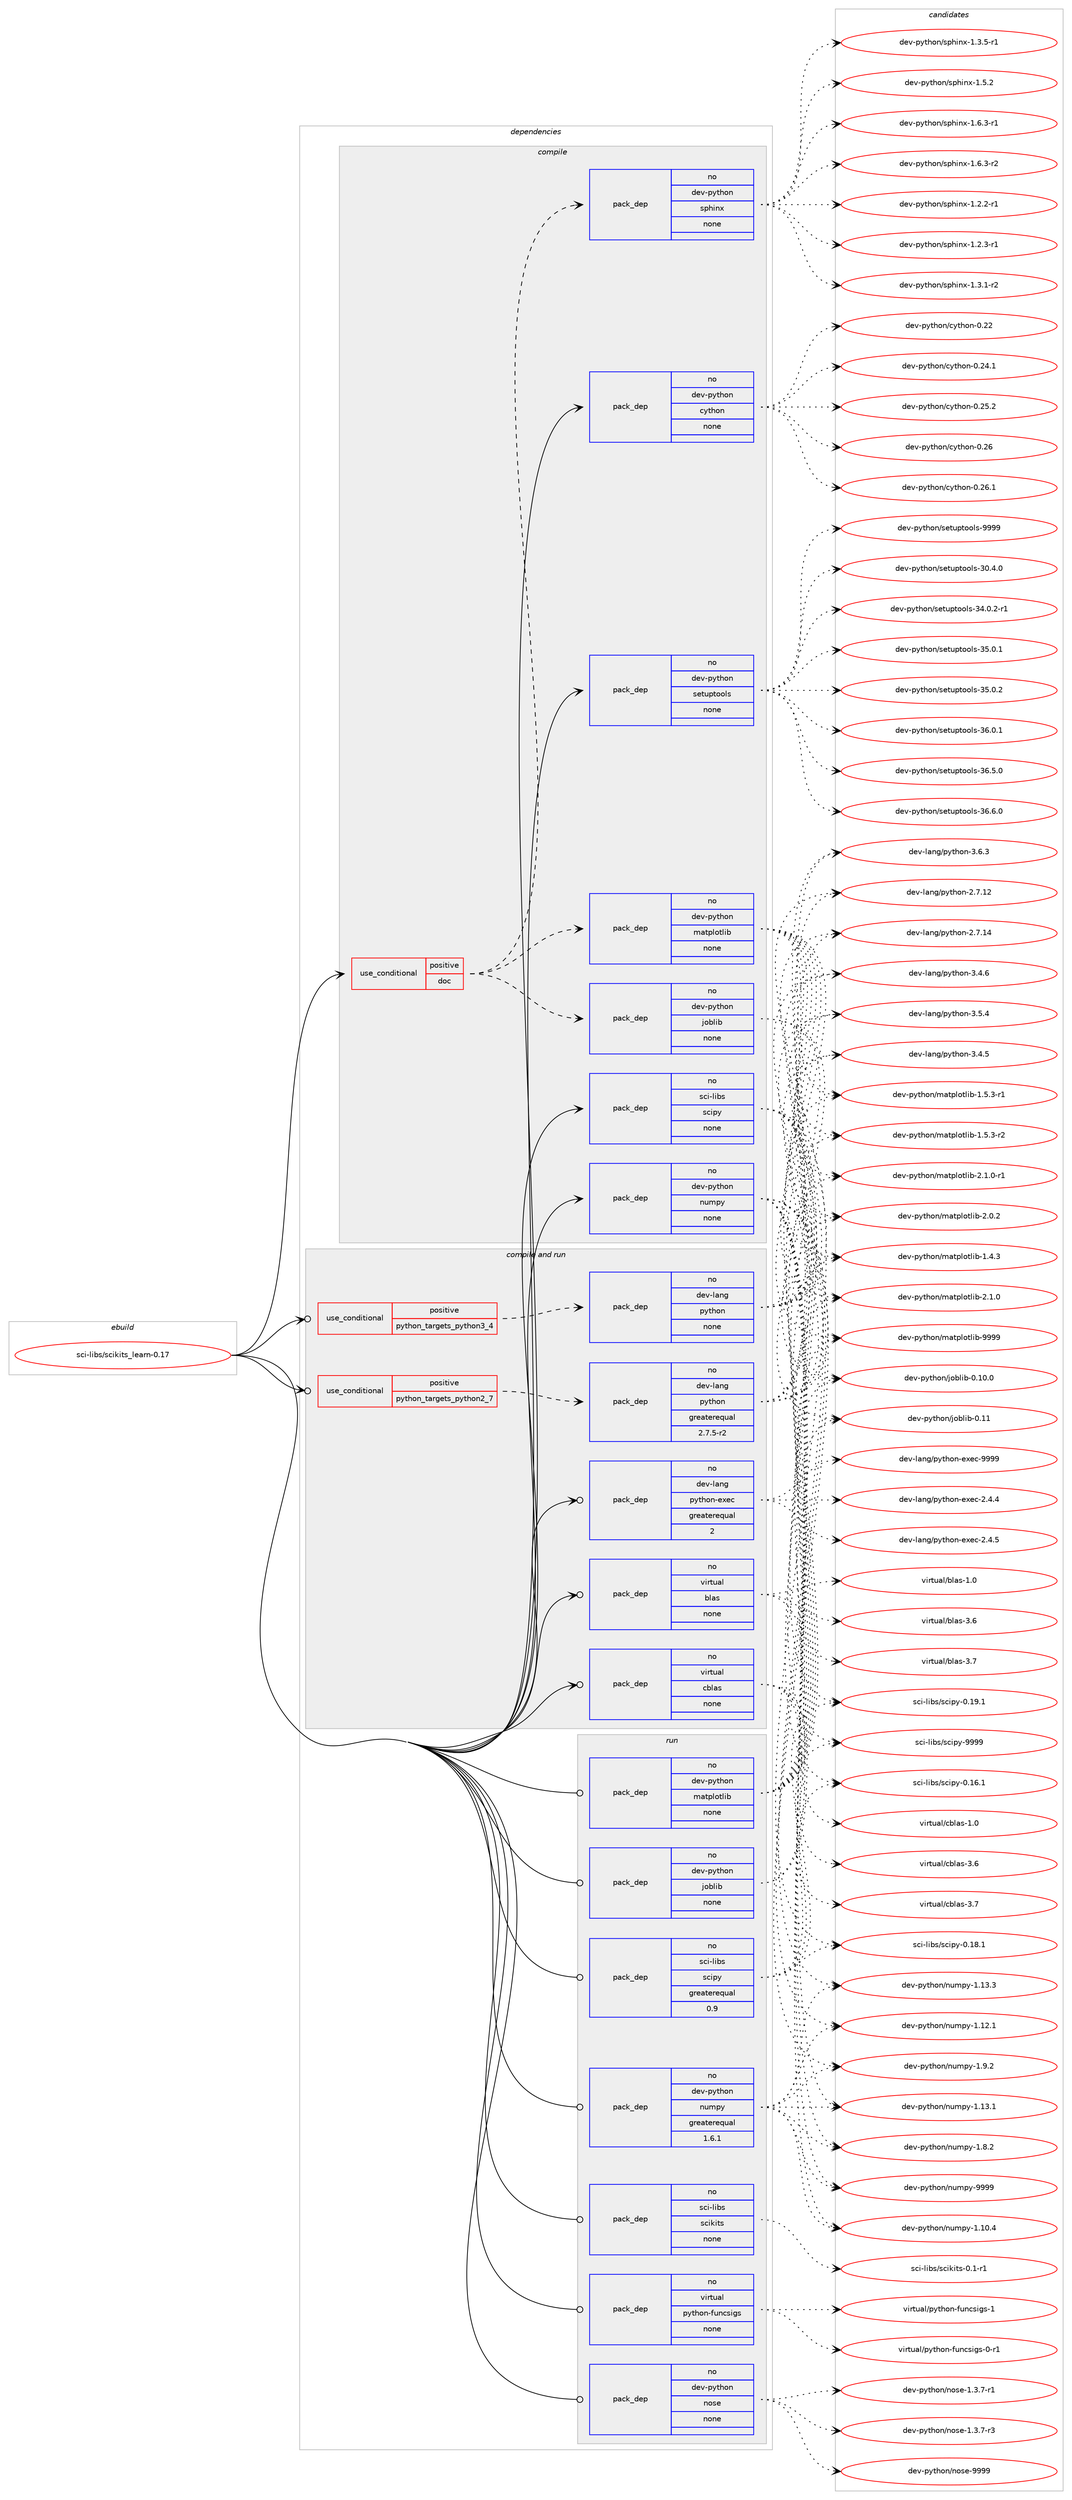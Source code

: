digraph prolog {

# *************
# Graph options
# *************

newrank=true;
concentrate=true;
compound=true;
graph [rankdir=LR,fontname=Helvetica,fontsize=10,ranksep=1.5];#, ranksep=2.5, nodesep=0.2];
edge  [arrowhead=vee];
node  [fontname=Helvetica,fontsize=10];

# **********
# The ebuild
# **********

subgraph cluster_leftcol {
color=gray;
rank=same;
label=<<i>ebuild</i>>;
id [label="sci-libs/scikits_learn-0.17", color=red, width=4, href="../sci-libs/scikits_learn-0.17.svg"];
}

# ****************
# The dependencies
# ****************

subgraph cluster_midcol {
color=gray;
label=<<i>dependencies</i>>;
subgraph cluster_compile {
fillcolor="#eeeeee";
style=filled;
label=<<i>compile</i>>;
subgraph cond111061 {
dependency453691 [label=<<TABLE BORDER="0" CELLBORDER="1" CELLSPACING="0" CELLPADDING="4"><TR><TD ROWSPAN="3" CELLPADDING="10">use_conditional</TD></TR><TR><TD>positive</TD></TR><TR><TD>doc</TD></TR></TABLE>>, shape=none, color=red];
subgraph pack334703 {
dependency453692 [label=<<TABLE BORDER="0" CELLBORDER="1" CELLSPACING="0" CELLPADDING="4" WIDTH="220"><TR><TD ROWSPAN="6" CELLPADDING="30">pack_dep</TD></TR><TR><TD WIDTH="110">no</TD></TR><TR><TD>dev-python</TD></TR><TR><TD>joblib</TD></TR><TR><TD>none</TD></TR><TR><TD></TD></TR></TABLE>>, shape=none, color=blue];
}
dependency453691:e -> dependency453692:w [weight=20,style="dashed",arrowhead="vee"];
subgraph pack334704 {
dependency453693 [label=<<TABLE BORDER="0" CELLBORDER="1" CELLSPACING="0" CELLPADDING="4" WIDTH="220"><TR><TD ROWSPAN="6" CELLPADDING="30">pack_dep</TD></TR><TR><TD WIDTH="110">no</TD></TR><TR><TD>dev-python</TD></TR><TR><TD>matplotlib</TD></TR><TR><TD>none</TD></TR><TR><TD></TD></TR></TABLE>>, shape=none, color=blue];
}
dependency453691:e -> dependency453693:w [weight=20,style="dashed",arrowhead="vee"];
subgraph pack334705 {
dependency453694 [label=<<TABLE BORDER="0" CELLBORDER="1" CELLSPACING="0" CELLPADDING="4" WIDTH="220"><TR><TD ROWSPAN="6" CELLPADDING="30">pack_dep</TD></TR><TR><TD WIDTH="110">no</TD></TR><TR><TD>dev-python</TD></TR><TR><TD>sphinx</TD></TR><TR><TD>none</TD></TR><TR><TD></TD></TR></TABLE>>, shape=none, color=blue];
}
dependency453691:e -> dependency453694:w [weight=20,style="dashed",arrowhead="vee"];
}
id:e -> dependency453691:w [weight=20,style="solid",arrowhead="vee"];
subgraph pack334706 {
dependency453695 [label=<<TABLE BORDER="0" CELLBORDER="1" CELLSPACING="0" CELLPADDING="4" WIDTH="220"><TR><TD ROWSPAN="6" CELLPADDING="30">pack_dep</TD></TR><TR><TD WIDTH="110">no</TD></TR><TR><TD>dev-python</TD></TR><TR><TD>cython</TD></TR><TR><TD>none</TD></TR><TR><TD></TD></TR></TABLE>>, shape=none, color=blue];
}
id:e -> dependency453695:w [weight=20,style="solid",arrowhead="vee"];
subgraph pack334707 {
dependency453696 [label=<<TABLE BORDER="0" CELLBORDER="1" CELLSPACING="0" CELLPADDING="4" WIDTH="220"><TR><TD ROWSPAN="6" CELLPADDING="30">pack_dep</TD></TR><TR><TD WIDTH="110">no</TD></TR><TR><TD>dev-python</TD></TR><TR><TD>numpy</TD></TR><TR><TD>none</TD></TR><TR><TD></TD></TR></TABLE>>, shape=none, color=blue];
}
id:e -> dependency453696:w [weight=20,style="solid",arrowhead="vee"];
subgraph pack334708 {
dependency453697 [label=<<TABLE BORDER="0" CELLBORDER="1" CELLSPACING="0" CELLPADDING="4" WIDTH="220"><TR><TD ROWSPAN="6" CELLPADDING="30">pack_dep</TD></TR><TR><TD WIDTH="110">no</TD></TR><TR><TD>dev-python</TD></TR><TR><TD>setuptools</TD></TR><TR><TD>none</TD></TR><TR><TD></TD></TR></TABLE>>, shape=none, color=blue];
}
id:e -> dependency453697:w [weight=20,style="solid",arrowhead="vee"];
subgraph pack334709 {
dependency453698 [label=<<TABLE BORDER="0" CELLBORDER="1" CELLSPACING="0" CELLPADDING="4" WIDTH="220"><TR><TD ROWSPAN="6" CELLPADDING="30">pack_dep</TD></TR><TR><TD WIDTH="110">no</TD></TR><TR><TD>sci-libs</TD></TR><TR><TD>scipy</TD></TR><TR><TD>none</TD></TR><TR><TD></TD></TR></TABLE>>, shape=none, color=blue];
}
id:e -> dependency453698:w [weight=20,style="solid",arrowhead="vee"];
}
subgraph cluster_compileandrun {
fillcolor="#eeeeee";
style=filled;
label=<<i>compile and run</i>>;
subgraph cond111062 {
dependency453699 [label=<<TABLE BORDER="0" CELLBORDER="1" CELLSPACING="0" CELLPADDING="4"><TR><TD ROWSPAN="3" CELLPADDING="10">use_conditional</TD></TR><TR><TD>positive</TD></TR><TR><TD>python_targets_python2_7</TD></TR></TABLE>>, shape=none, color=red];
subgraph pack334710 {
dependency453700 [label=<<TABLE BORDER="0" CELLBORDER="1" CELLSPACING="0" CELLPADDING="4" WIDTH="220"><TR><TD ROWSPAN="6" CELLPADDING="30">pack_dep</TD></TR><TR><TD WIDTH="110">no</TD></TR><TR><TD>dev-lang</TD></TR><TR><TD>python</TD></TR><TR><TD>greaterequal</TD></TR><TR><TD>2.7.5-r2</TD></TR></TABLE>>, shape=none, color=blue];
}
dependency453699:e -> dependency453700:w [weight=20,style="dashed",arrowhead="vee"];
}
id:e -> dependency453699:w [weight=20,style="solid",arrowhead="odotvee"];
subgraph cond111063 {
dependency453701 [label=<<TABLE BORDER="0" CELLBORDER="1" CELLSPACING="0" CELLPADDING="4"><TR><TD ROWSPAN="3" CELLPADDING="10">use_conditional</TD></TR><TR><TD>positive</TD></TR><TR><TD>python_targets_python3_4</TD></TR></TABLE>>, shape=none, color=red];
subgraph pack334711 {
dependency453702 [label=<<TABLE BORDER="0" CELLBORDER="1" CELLSPACING="0" CELLPADDING="4" WIDTH="220"><TR><TD ROWSPAN="6" CELLPADDING="30">pack_dep</TD></TR><TR><TD WIDTH="110">no</TD></TR><TR><TD>dev-lang</TD></TR><TR><TD>python</TD></TR><TR><TD>none</TD></TR><TR><TD></TD></TR></TABLE>>, shape=none, color=blue];
}
dependency453701:e -> dependency453702:w [weight=20,style="dashed",arrowhead="vee"];
}
id:e -> dependency453701:w [weight=20,style="solid",arrowhead="odotvee"];
subgraph pack334712 {
dependency453703 [label=<<TABLE BORDER="0" CELLBORDER="1" CELLSPACING="0" CELLPADDING="4" WIDTH="220"><TR><TD ROWSPAN="6" CELLPADDING="30">pack_dep</TD></TR><TR><TD WIDTH="110">no</TD></TR><TR><TD>dev-lang</TD></TR><TR><TD>python-exec</TD></TR><TR><TD>greaterequal</TD></TR><TR><TD>2</TD></TR></TABLE>>, shape=none, color=blue];
}
id:e -> dependency453703:w [weight=20,style="solid",arrowhead="odotvee"];
subgraph pack334713 {
dependency453704 [label=<<TABLE BORDER="0" CELLBORDER="1" CELLSPACING="0" CELLPADDING="4" WIDTH="220"><TR><TD ROWSPAN="6" CELLPADDING="30">pack_dep</TD></TR><TR><TD WIDTH="110">no</TD></TR><TR><TD>virtual</TD></TR><TR><TD>blas</TD></TR><TR><TD>none</TD></TR><TR><TD></TD></TR></TABLE>>, shape=none, color=blue];
}
id:e -> dependency453704:w [weight=20,style="solid",arrowhead="odotvee"];
subgraph pack334714 {
dependency453705 [label=<<TABLE BORDER="0" CELLBORDER="1" CELLSPACING="0" CELLPADDING="4" WIDTH="220"><TR><TD ROWSPAN="6" CELLPADDING="30">pack_dep</TD></TR><TR><TD WIDTH="110">no</TD></TR><TR><TD>virtual</TD></TR><TR><TD>cblas</TD></TR><TR><TD>none</TD></TR><TR><TD></TD></TR></TABLE>>, shape=none, color=blue];
}
id:e -> dependency453705:w [weight=20,style="solid",arrowhead="odotvee"];
}
subgraph cluster_run {
fillcolor="#eeeeee";
style=filled;
label=<<i>run</i>>;
subgraph pack334715 {
dependency453706 [label=<<TABLE BORDER="0" CELLBORDER="1" CELLSPACING="0" CELLPADDING="4" WIDTH="220"><TR><TD ROWSPAN="6" CELLPADDING="30">pack_dep</TD></TR><TR><TD WIDTH="110">no</TD></TR><TR><TD>dev-python</TD></TR><TR><TD>joblib</TD></TR><TR><TD>none</TD></TR><TR><TD></TD></TR></TABLE>>, shape=none, color=blue];
}
id:e -> dependency453706:w [weight=20,style="solid",arrowhead="odot"];
subgraph pack334716 {
dependency453707 [label=<<TABLE BORDER="0" CELLBORDER="1" CELLSPACING="0" CELLPADDING="4" WIDTH="220"><TR><TD ROWSPAN="6" CELLPADDING="30">pack_dep</TD></TR><TR><TD WIDTH="110">no</TD></TR><TR><TD>dev-python</TD></TR><TR><TD>matplotlib</TD></TR><TR><TD>none</TD></TR><TR><TD></TD></TR></TABLE>>, shape=none, color=blue];
}
id:e -> dependency453707:w [weight=20,style="solid",arrowhead="odot"];
subgraph pack334717 {
dependency453708 [label=<<TABLE BORDER="0" CELLBORDER="1" CELLSPACING="0" CELLPADDING="4" WIDTH="220"><TR><TD ROWSPAN="6" CELLPADDING="30">pack_dep</TD></TR><TR><TD WIDTH="110">no</TD></TR><TR><TD>dev-python</TD></TR><TR><TD>nose</TD></TR><TR><TD>none</TD></TR><TR><TD></TD></TR></TABLE>>, shape=none, color=blue];
}
id:e -> dependency453708:w [weight=20,style="solid",arrowhead="odot"];
subgraph pack334718 {
dependency453709 [label=<<TABLE BORDER="0" CELLBORDER="1" CELLSPACING="0" CELLPADDING="4" WIDTH="220"><TR><TD ROWSPAN="6" CELLPADDING="30">pack_dep</TD></TR><TR><TD WIDTH="110">no</TD></TR><TR><TD>dev-python</TD></TR><TR><TD>numpy</TD></TR><TR><TD>greaterequal</TD></TR><TR><TD>1.6.1</TD></TR></TABLE>>, shape=none, color=blue];
}
id:e -> dependency453709:w [weight=20,style="solid",arrowhead="odot"];
subgraph pack334719 {
dependency453710 [label=<<TABLE BORDER="0" CELLBORDER="1" CELLSPACING="0" CELLPADDING="4" WIDTH="220"><TR><TD ROWSPAN="6" CELLPADDING="30">pack_dep</TD></TR><TR><TD WIDTH="110">no</TD></TR><TR><TD>sci-libs</TD></TR><TR><TD>scikits</TD></TR><TR><TD>none</TD></TR><TR><TD></TD></TR></TABLE>>, shape=none, color=blue];
}
id:e -> dependency453710:w [weight=20,style="solid",arrowhead="odot"];
subgraph pack334720 {
dependency453711 [label=<<TABLE BORDER="0" CELLBORDER="1" CELLSPACING="0" CELLPADDING="4" WIDTH="220"><TR><TD ROWSPAN="6" CELLPADDING="30">pack_dep</TD></TR><TR><TD WIDTH="110">no</TD></TR><TR><TD>sci-libs</TD></TR><TR><TD>scipy</TD></TR><TR><TD>greaterequal</TD></TR><TR><TD>0.9</TD></TR></TABLE>>, shape=none, color=blue];
}
id:e -> dependency453711:w [weight=20,style="solid",arrowhead="odot"];
subgraph pack334721 {
dependency453712 [label=<<TABLE BORDER="0" CELLBORDER="1" CELLSPACING="0" CELLPADDING="4" WIDTH="220"><TR><TD ROWSPAN="6" CELLPADDING="30">pack_dep</TD></TR><TR><TD WIDTH="110">no</TD></TR><TR><TD>virtual</TD></TR><TR><TD>python-funcsigs</TD></TR><TR><TD>none</TD></TR><TR><TD></TD></TR></TABLE>>, shape=none, color=blue];
}
id:e -> dependency453712:w [weight=20,style="solid",arrowhead="odot"];
}
}

# **************
# The candidates
# **************

subgraph cluster_choices {
rank=same;
color=gray;
label=<<i>candidates</i>>;

subgraph choice334703 {
color=black;
nodesep=1;
choice1001011184511212111610411111047106111981081059845484649484648 [label="dev-python/joblib-0.10.0", color=red, width=4,href="../dev-python/joblib-0.10.0.svg"];
choice100101118451121211161041111104710611198108105984548464949 [label="dev-python/joblib-0.11", color=red, width=4,href="../dev-python/joblib-0.11.svg"];
dependency453692:e -> choice1001011184511212111610411111047106111981081059845484649484648:w [style=dotted,weight="100"];
dependency453692:e -> choice100101118451121211161041111104710611198108105984548464949:w [style=dotted,weight="100"];
}
subgraph choice334704 {
color=black;
nodesep=1;
choice10010111845112121116104111110471099711611210811111610810598454946524651 [label="dev-python/matplotlib-1.4.3", color=red, width=4,href="../dev-python/matplotlib-1.4.3.svg"];
choice100101118451121211161041111104710997116112108111116108105984549465346514511449 [label="dev-python/matplotlib-1.5.3-r1", color=red, width=4,href="../dev-python/matplotlib-1.5.3-r1.svg"];
choice100101118451121211161041111104710997116112108111116108105984549465346514511450 [label="dev-python/matplotlib-1.5.3-r2", color=red, width=4,href="../dev-python/matplotlib-1.5.3-r2.svg"];
choice10010111845112121116104111110471099711611210811111610810598455046484650 [label="dev-python/matplotlib-2.0.2", color=red, width=4,href="../dev-python/matplotlib-2.0.2.svg"];
choice10010111845112121116104111110471099711611210811111610810598455046494648 [label="dev-python/matplotlib-2.1.0", color=red, width=4,href="../dev-python/matplotlib-2.1.0.svg"];
choice100101118451121211161041111104710997116112108111116108105984550464946484511449 [label="dev-python/matplotlib-2.1.0-r1", color=red, width=4,href="../dev-python/matplotlib-2.1.0-r1.svg"];
choice100101118451121211161041111104710997116112108111116108105984557575757 [label="dev-python/matplotlib-9999", color=red, width=4,href="../dev-python/matplotlib-9999.svg"];
dependency453693:e -> choice10010111845112121116104111110471099711611210811111610810598454946524651:w [style=dotted,weight="100"];
dependency453693:e -> choice100101118451121211161041111104710997116112108111116108105984549465346514511449:w [style=dotted,weight="100"];
dependency453693:e -> choice100101118451121211161041111104710997116112108111116108105984549465346514511450:w [style=dotted,weight="100"];
dependency453693:e -> choice10010111845112121116104111110471099711611210811111610810598455046484650:w [style=dotted,weight="100"];
dependency453693:e -> choice10010111845112121116104111110471099711611210811111610810598455046494648:w [style=dotted,weight="100"];
dependency453693:e -> choice100101118451121211161041111104710997116112108111116108105984550464946484511449:w [style=dotted,weight="100"];
dependency453693:e -> choice100101118451121211161041111104710997116112108111116108105984557575757:w [style=dotted,weight="100"];
}
subgraph choice334705 {
color=black;
nodesep=1;
choice10010111845112121116104111110471151121041051101204549465046504511449 [label="dev-python/sphinx-1.2.2-r1", color=red, width=4,href="../dev-python/sphinx-1.2.2-r1.svg"];
choice10010111845112121116104111110471151121041051101204549465046514511449 [label="dev-python/sphinx-1.2.3-r1", color=red, width=4,href="../dev-python/sphinx-1.2.3-r1.svg"];
choice10010111845112121116104111110471151121041051101204549465146494511450 [label="dev-python/sphinx-1.3.1-r2", color=red, width=4,href="../dev-python/sphinx-1.3.1-r2.svg"];
choice10010111845112121116104111110471151121041051101204549465146534511449 [label="dev-python/sphinx-1.3.5-r1", color=red, width=4,href="../dev-python/sphinx-1.3.5-r1.svg"];
choice1001011184511212111610411111047115112104105110120454946534650 [label="dev-python/sphinx-1.5.2", color=red, width=4,href="../dev-python/sphinx-1.5.2.svg"];
choice10010111845112121116104111110471151121041051101204549465446514511449 [label="dev-python/sphinx-1.6.3-r1", color=red, width=4,href="../dev-python/sphinx-1.6.3-r1.svg"];
choice10010111845112121116104111110471151121041051101204549465446514511450 [label="dev-python/sphinx-1.6.3-r2", color=red, width=4,href="../dev-python/sphinx-1.6.3-r2.svg"];
dependency453694:e -> choice10010111845112121116104111110471151121041051101204549465046504511449:w [style=dotted,weight="100"];
dependency453694:e -> choice10010111845112121116104111110471151121041051101204549465046514511449:w [style=dotted,weight="100"];
dependency453694:e -> choice10010111845112121116104111110471151121041051101204549465146494511450:w [style=dotted,weight="100"];
dependency453694:e -> choice10010111845112121116104111110471151121041051101204549465146534511449:w [style=dotted,weight="100"];
dependency453694:e -> choice1001011184511212111610411111047115112104105110120454946534650:w [style=dotted,weight="100"];
dependency453694:e -> choice10010111845112121116104111110471151121041051101204549465446514511449:w [style=dotted,weight="100"];
dependency453694:e -> choice10010111845112121116104111110471151121041051101204549465446514511450:w [style=dotted,weight="100"];
}
subgraph choice334706 {
color=black;
nodesep=1;
choice1001011184511212111610411111047991211161041111104548465050 [label="dev-python/cython-0.22", color=red, width=4,href="../dev-python/cython-0.22.svg"];
choice10010111845112121116104111110479912111610411111045484650524649 [label="dev-python/cython-0.24.1", color=red, width=4,href="../dev-python/cython-0.24.1.svg"];
choice10010111845112121116104111110479912111610411111045484650534650 [label="dev-python/cython-0.25.2", color=red, width=4,href="../dev-python/cython-0.25.2.svg"];
choice1001011184511212111610411111047991211161041111104548465054 [label="dev-python/cython-0.26", color=red, width=4,href="../dev-python/cython-0.26.svg"];
choice10010111845112121116104111110479912111610411111045484650544649 [label="dev-python/cython-0.26.1", color=red, width=4,href="../dev-python/cython-0.26.1.svg"];
dependency453695:e -> choice1001011184511212111610411111047991211161041111104548465050:w [style=dotted,weight="100"];
dependency453695:e -> choice10010111845112121116104111110479912111610411111045484650524649:w [style=dotted,weight="100"];
dependency453695:e -> choice10010111845112121116104111110479912111610411111045484650534650:w [style=dotted,weight="100"];
dependency453695:e -> choice1001011184511212111610411111047991211161041111104548465054:w [style=dotted,weight="100"];
dependency453695:e -> choice10010111845112121116104111110479912111610411111045484650544649:w [style=dotted,weight="100"];
}
subgraph choice334707 {
color=black;
nodesep=1;
choice100101118451121211161041111104711011710911212145494649484652 [label="dev-python/numpy-1.10.4", color=red, width=4,href="../dev-python/numpy-1.10.4.svg"];
choice100101118451121211161041111104711011710911212145494649504649 [label="dev-python/numpy-1.12.1", color=red, width=4,href="../dev-python/numpy-1.12.1.svg"];
choice100101118451121211161041111104711011710911212145494649514649 [label="dev-python/numpy-1.13.1", color=red, width=4,href="../dev-python/numpy-1.13.1.svg"];
choice100101118451121211161041111104711011710911212145494649514651 [label="dev-python/numpy-1.13.3", color=red, width=4,href="../dev-python/numpy-1.13.3.svg"];
choice1001011184511212111610411111047110117109112121454946564650 [label="dev-python/numpy-1.8.2", color=red, width=4,href="../dev-python/numpy-1.8.2.svg"];
choice1001011184511212111610411111047110117109112121454946574650 [label="dev-python/numpy-1.9.2", color=red, width=4,href="../dev-python/numpy-1.9.2.svg"];
choice10010111845112121116104111110471101171091121214557575757 [label="dev-python/numpy-9999", color=red, width=4,href="../dev-python/numpy-9999.svg"];
dependency453696:e -> choice100101118451121211161041111104711011710911212145494649484652:w [style=dotted,weight="100"];
dependency453696:e -> choice100101118451121211161041111104711011710911212145494649504649:w [style=dotted,weight="100"];
dependency453696:e -> choice100101118451121211161041111104711011710911212145494649514649:w [style=dotted,weight="100"];
dependency453696:e -> choice100101118451121211161041111104711011710911212145494649514651:w [style=dotted,weight="100"];
dependency453696:e -> choice1001011184511212111610411111047110117109112121454946564650:w [style=dotted,weight="100"];
dependency453696:e -> choice1001011184511212111610411111047110117109112121454946574650:w [style=dotted,weight="100"];
dependency453696:e -> choice10010111845112121116104111110471101171091121214557575757:w [style=dotted,weight="100"];
}
subgraph choice334708 {
color=black;
nodesep=1;
choice100101118451121211161041111104711510111611711211611111110811545514846524648 [label="dev-python/setuptools-30.4.0", color=red, width=4,href="../dev-python/setuptools-30.4.0.svg"];
choice1001011184511212111610411111047115101116117112116111111108115455152464846504511449 [label="dev-python/setuptools-34.0.2-r1", color=red, width=4,href="../dev-python/setuptools-34.0.2-r1.svg"];
choice100101118451121211161041111104711510111611711211611111110811545515346484649 [label="dev-python/setuptools-35.0.1", color=red, width=4,href="../dev-python/setuptools-35.0.1.svg"];
choice100101118451121211161041111104711510111611711211611111110811545515346484650 [label="dev-python/setuptools-35.0.2", color=red, width=4,href="../dev-python/setuptools-35.0.2.svg"];
choice100101118451121211161041111104711510111611711211611111110811545515446484649 [label="dev-python/setuptools-36.0.1", color=red, width=4,href="../dev-python/setuptools-36.0.1.svg"];
choice100101118451121211161041111104711510111611711211611111110811545515446534648 [label="dev-python/setuptools-36.5.0", color=red, width=4,href="../dev-python/setuptools-36.5.0.svg"];
choice100101118451121211161041111104711510111611711211611111110811545515446544648 [label="dev-python/setuptools-36.6.0", color=red, width=4,href="../dev-python/setuptools-36.6.0.svg"];
choice10010111845112121116104111110471151011161171121161111111081154557575757 [label="dev-python/setuptools-9999", color=red, width=4,href="../dev-python/setuptools-9999.svg"];
dependency453697:e -> choice100101118451121211161041111104711510111611711211611111110811545514846524648:w [style=dotted,weight="100"];
dependency453697:e -> choice1001011184511212111610411111047115101116117112116111111108115455152464846504511449:w [style=dotted,weight="100"];
dependency453697:e -> choice100101118451121211161041111104711510111611711211611111110811545515346484649:w [style=dotted,weight="100"];
dependency453697:e -> choice100101118451121211161041111104711510111611711211611111110811545515346484650:w [style=dotted,weight="100"];
dependency453697:e -> choice100101118451121211161041111104711510111611711211611111110811545515446484649:w [style=dotted,weight="100"];
dependency453697:e -> choice100101118451121211161041111104711510111611711211611111110811545515446534648:w [style=dotted,weight="100"];
dependency453697:e -> choice100101118451121211161041111104711510111611711211611111110811545515446544648:w [style=dotted,weight="100"];
dependency453697:e -> choice10010111845112121116104111110471151011161171121161111111081154557575757:w [style=dotted,weight="100"];
}
subgraph choice334709 {
color=black;
nodesep=1;
choice115991054510810598115471159910511212145484649544649 [label="sci-libs/scipy-0.16.1", color=red, width=4,href="../sci-libs/scipy-0.16.1.svg"];
choice115991054510810598115471159910511212145484649564649 [label="sci-libs/scipy-0.18.1", color=red, width=4,href="../sci-libs/scipy-0.18.1.svg"];
choice115991054510810598115471159910511212145484649574649 [label="sci-libs/scipy-0.19.1", color=red, width=4,href="../sci-libs/scipy-0.19.1.svg"];
choice11599105451081059811547115991051121214557575757 [label="sci-libs/scipy-9999", color=red, width=4,href="../sci-libs/scipy-9999.svg"];
dependency453698:e -> choice115991054510810598115471159910511212145484649544649:w [style=dotted,weight="100"];
dependency453698:e -> choice115991054510810598115471159910511212145484649564649:w [style=dotted,weight="100"];
dependency453698:e -> choice115991054510810598115471159910511212145484649574649:w [style=dotted,weight="100"];
dependency453698:e -> choice11599105451081059811547115991051121214557575757:w [style=dotted,weight="100"];
}
subgraph choice334710 {
color=black;
nodesep=1;
choice10010111845108971101034711212111610411111045504655464950 [label="dev-lang/python-2.7.12", color=red, width=4,href="../dev-lang/python-2.7.12.svg"];
choice10010111845108971101034711212111610411111045504655464952 [label="dev-lang/python-2.7.14", color=red, width=4,href="../dev-lang/python-2.7.14.svg"];
choice100101118451089711010347112121116104111110455146524653 [label="dev-lang/python-3.4.5", color=red, width=4,href="../dev-lang/python-3.4.5.svg"];
choice100101118451089711010347112121116104111110455146524654 [label="dev-lang/python-3.4.6", color=red, width=4,href="../dev-lang/python-3.4.6.svg"];
choice100101118451089711010347112121116104111110455146534652 [label="dev-lang/python-3.5.4", color=red, width=4,href="../dev-lang/python-3.5.4.svg"];
choice100101118451089711010347112121116104111110455146544651 [label="dev-lang/python-3.6.3", color=red, width=4,href="../dev-lang/python-3.6.3.svg"];
dependency453700:e -> choice10010111845108971101034711212111610411111045504655464950:w [style=dotted,weight="100"];
dependency453700:e -> choice10010111845108971101034711212111610411111045504655464952:w [style=dotted,weight="100"];
dependency453700:e -> choice100101118451089711010347112121116104111110455146524653:w [style=dotted,weight="100"];
dependency453700:e -> choice100101118451089711010347112121116104111110455146524654:w [style=dotted,weight="100"];
dependency453700:e -> choice100101118451089711010347112121116104111110455146534652:w [style=dotted,weight="100"];
dependency453700:e -> choice100101118451089711010347112121116104111110455146544651:w [style=dotted,weight="100"];
}
subgraph choice334711 {
color=black;
nodesep=1;
choice10010111845108971101034711212111610411111045504655464950 [label="dev-lang/python-2.7.12", color=red, width=4,href="../dev-lang/python-2.7.12.svg"];
choice10010111845108971101034711212111610411111045504655464952 [label="dev-lang/python-2.7.14", color=red, width=4,href="../dev-lang/python-2.7.14.svg"];
choice100101118451089711010347112121116104111110455146524653 [label="dev-lang/python-3.4.5", color=red, width=4,href="../dev-lang/python-3.4.5.svg"];
choice100101118451089711010347112121116104111110455146524654 [label="dev-lang/python-3.4.6", color=red, width=4,href="../dev-lang/python-3.4.6.svg"];
choice100101118451089711010347112121116104111110455146534652 [label="dev-lang/python-3.5.4", color=red, width=4,href="../dev-lang/python-3.5.4.svg"];
choice100101118451089711010347112121116104111110455146544651 [label="dev-lang/python-3.6.3", color=red, width=4,href="../dev-lang/python-3.6.3.svg"];
dependency453702:e -> choice10010111845108971101034711212111610411111045504655464950:w [style=dotted,weight="100"];
dependency453702:e -> choice10010111845108971101034711212111610411111045504655464952:w [style=dotted,weight="100"];
dependency453702:e -> choice100101118451089711010347112121116104111110455146524653:w [style=dotted,weight="100"];
dependency453702:e -> choice100101118451089711010347112121116104111110455146524654:w [style=dotted,weight="100"];
dependency453702:e -> choice100101118451089711010347112121116104111110455146534652:w [style=dotted,weight="100"];
dependency453702:e -> choice100101118451089711010347112121116104111110455146544651:w [style=dotted,weight="100"];
}
subgraph choice334712 {
color=black;
nodesep=1;
choice1001011184510897110103471121211161041111104510112010199455046524652 [label="dev-lang/python-exec-2.4.4", color=red, width=4,href="../dev-lang/python-exec-2.4.4.svg"];
choice1001011184510897110103471121211161041111104510112010199455046524653 [label="dev-lang/python-exec-2.4.5", color=red, width=4,href="../dev-lang/python-exec-2.4.5.svg"];
choice10010111845108971101034711212111610411111045101120101994557575757 [label="dev-lang/python-exec-9999", color=red, width=4,href="../dev-lang/python-exec-9999.svg"];
dependency453703:e -> choice1001011184510897110103471121211161041111104510112010199455046524652:w [style=dotted,weight="100"];
dependency453703:e -> choice1001011184510897110103471121211161041111104510112010199455046524653:w [style=dotted,weight="100"];
dependency453703:e -> choice10010111845108971101034711212111610411111045101120101994557575757:w [style=dotted,weight="100"];
}
subgraph choice334713 {
color=black;
nodesep=1;
choice1181051141161179710847981089711545494648 [label="virtual/blas-1.0", color=red, width=4,href="../virtual/blas-1.0.svg"];
choice1181051141161179710847981089711545514654 [label="virtual/blas-3.6", color=red, width=4,href="../virtual/blas-3.6.svg"];
choice1181051141161179710847981089711545514655 [label="virtual/blas-3.7", color=red, width=4,href="../virtual/blas-3.7.svg"];
dependency453704:e -> choice1181051141161179710847981089711545494648:w [style=dotted,weight="100"];
dependency453704:e -> choice1181051141161179710847981089711545514654:w [style=dotted,weight="100"];
dependency453704:e -> choice1181051141161179710847981089711545514655:w [style=dotted,weight="100"];
}
subgraph choice334714 {
color=black;
nodesep=1;
choice118105114116117971084799981089711545494648 [label="virtual/cblas-1.0", color=red, width=4,href="../virtual/cblas-1.0.svg"];
choice118105114116117971084799981089711545514654 [label="virtual/cblas-3.6", color=red, width=4,href="../virtual/cblas-3.6.svg"];
choice118105114116117971084799981089711545514655 [label="virtual/cblas-3.7", color=red, width=4,href="../virtual/cblas-3.7.svg"];
dependency453705:e -> choice118105114116117971084799981089711545494648:w [style=dotted,weight="100"];
dependency453705:e -> choice118105114116117971084799981089711545514654:w [style=dotted,weight="100"];
dependency453705:e -> choice118105114116117971084799981089711545514655:w [style=dotted,weight="100"];
}
subgraph choice334715 {
color=black;
nodesep=1;
choice1001011184511212111610411111047106111981081059845484649484648 [label="dev-python/joblib-0.10.0", color=red, width=4,href="../dev-python/joblib-0.10.0.svg"];
choice100101118451121211161041111104710611198108105984548464949 [label="dev-python/joblib-0.11", color=red, width=4,href="../dev-python/joblib-0.11.svg"];
dependency453706:e -> choice1001011184511212111610411111047106111981081059845484649484648:w [style=dotted,weight="100"];
dependency453706:e -> choice100101118451121211161041111104710611198108105984548464949:w [style=dotted,weight="100"];
}
subgraph choice334716 {
color=black;
nodesep=1;
choice10010111845112121116104111110471099711611210811111610810598454946524651 [label="dev-python/matplotlib-1.4.3", color=red, width=4,href="../dev-python/matplotlib-1.4.3.svg"];
choice100101118451121211161041111104710997116112108111116108105984549465346514511449 [label="dev-python/matplotlib-1.5.3-r1", color=red, width=4,href="../dev-python/matplotlib-1.5.3-r1.svg"];
choice100101118451121211161041111104710997116112108111116108105984549465346514511450 [label="dev-python/matplotlib-1.5.3-r2", color=red, width=4,href="../dev-python/matplotlib-1.5.3-r2.svg"];
choice10010111845112121116104111110471099711611210811111610810598455046484650 [label="dev-python/matplotlib-2.0.2", color=red, width=4,href="../dev-python/matplotlib-2.0.2.svg"];
choice10010111845112121116104111110471099711611210811111610810598455046494648 [label="dev-python/matplotlib-2.1.0", color=red, width=4,href="../dev-python/matplotlib-2.1.0.svg"];
choice100101118451121211161041111104710997116112108111116108105984550464946484511449 [label="dev-python/matplotlib-2.1.0-r1", color=red, width=4,href="../dev-python/matplotlib-2.1.0-r1.svg"];
choice100101118451121211161041111104710997116112108111116108105984557575757 [label="dev-python/matplotlib-9999", color=red, width=4,href="../dev-python/matplotlib-9999.svg"];
dependency453707:e -> choice10010111845112121116104111110471099711611210811111610810598454946524651:w [style=dotted,weight="100"];
dependency453707:e -> choice100101118451121211161041111104710997116112108111116108105984549465346514511449:w [style=dotted,weight="100"];
dependency453707:e -> choice100101118451121211161041111104710997116112108111116108105984549465346514511450:w [style=dotted,weight="100"];
dependency453707:e -> choice10010111845112121116104111110471099711611210811111610810598455046484650:w [style=dotted,weight="100"];
dependency453707:e -> choice10010111845112121116104111110471099711611210811111610810598455046494648:w [style=dotted,weight="100"];
dependency453707:e -> choice100101118451121211161041111104710997116112108111116108105984550464946484511449:w [style=dotted,weight="100"];
dependency453707:e -> choice100101118451121211161041111104710997116112108111116108105984557575757:w [style=dotted,weight="100"];
}
subgraph choice334717 {
color=black;
nodesep=1;
choice10010111845112121116104111110471101111151014549465146554511449 [label="dev-python/nose-1.3.7-r1", color=red, width=4,href="../dev-python/nose-1.3.7-r1.svg"];
choice10010111845112121116104111110471101111151014549465146554511451 [label="dev-python/nose-1.3.7-r3", color=red, width=4,href="../dev-python/nose-1.3.7-r3.svg"];
choice10010111845112121116104111110471101111151014557575757 [label="dev-python/nose-9999", color=red, width=4,href="../dev-python/nose-9999.svg"];
dependency453708:e -> choice10010111845112121116104111110471101111151014549465146554511449:w [style=dotted,weight="100"];
dependency453708:e -> choice10010111845112121116104111110471101111151014549465146554511451:w [style=dotted,weight="100"];
dependency453708:e -> choice10010111845112121116104111110471101111151014557575757:w [style=dotted,weight="100"];
}
subgraph choice334718 {
color=black;
nodesep=1;
choice100101118451121211161041111104711011710911212145494649484652 [label="dev-python/numpy-1.10.4", color=red, width=4,href="../dev-python/numpy-1.10.4.svg"];
choice100101118451121211161041111104711011710911212145494649504649 [label="dev-python/numpy-1.12.1", color=red, width=4,href="../dev-python/numpy-1.12.1.svg"];
choice100101118451121211161041111104711011710911212145494649514649 [label="dev-python/numpy-1.13.1", color=red, width=4,href="../dev-python/numpy-1.13.1.svg"];
choice100101118451121211161041111104711011710911212145494649514651 [label="dev-python/numpy-1.13.3", color=red, width=4,href="../dev-python/numpy-1.13.3.svg"];
choice1001011184511212111610411111047110117109112121454946564650 [label="dev-python/numpy-1.8.2", color=red, width=4,href="../dev-python/numpy-1.8.2.svg"];
choice1001011184511212111610411111047110117109112121454946574650 [label="dev-python/numpy-1.9.2", color=red, width=4,href="../dev-python/numpy-1.9.2.svg"];
choice10010111845112121116104111110471101171091121214557575757 [label="dev-python/numpy-9999", color=red, width=4,href="../dev-python/numpy-9999.svg"];
dependency453709:e -> choice100101118451121211161041111104711011710911212145494649484652:w [style=dotted,weight="100"];
dependency453709:e -> choice100101118451121211161041111104711011710911212145494649504649:w [style=dotted,weight="100"];
dependency453709:e -> choice100101118451121211161041111104711011710911212145494649514649:w [style=dotted,weight="100"];
dependency453709:e -> choice100101118451121211161041111104711011710911212145494649514651:w [style=dotted,weight="100"];
dependency453709:e -> choice1001011184511212111610411111047110117109112121454946564650:w [style=dotted,weight="100"];
dependency453709:e -> choice1001011184511212111610411111047110117109112121454946574650:w [style=dotted,weight="100"];
dependency453709:e -> choice10010111845112121116104111110471101171091121214557575757:w [style=dotted,weight="100"];
}
subgraph choice334719 {
color=black;
nodesep=1;
choice1159910545108105981154711599105107105116115454846494511449 [label="sci-libs/scikits-0.1-r1", color=red, width=4,href="../sci-libs/scikits-0.1-r1.svg"];
dependency453710:e -> choice1159910545108105981154711599105107105116115454846494511449:w [style=dotted,weight="100"];
}
subgraph choice334720 {
color=black;
nodesep=1;
choice115991054510810598115471159910511212145484649544649 [label="sci-libs/scipy-0.16.1", color=red, width=4,href="../sci-libs/scipy-0.16.1.svg"];
choice115991054510810598115471159910511212145484649564649 [label="sci-libs/scipy-0.18.1", color=red, width=4,href="../sci-libs/scipy-0.18.1.svg"];
choice115991054510810598115471159910511212145484649574649 [label="sci-libs/scipy-0.19.1", color=red, width=4,href="../sci-libs/scipy-0.19.1.svg"];
choice11599105451081059811547115991051121214557575757 [label="sci-libs/scipy-9999", color=red, width=4,href="../sci-libs/scipy-9999.svg"];
dependency453711:e -> choice115991054510810598115471159910511212145484649544649:w [style=dotted,weight="100"];
dependency453711:e -> choice115991054510810598115471159910511212145484649564649:w [style=dotted,weight="100"];
dependency453711:e -> choice115991054510810598115471159910511212145484649574649:w [style=dotted,weight="100"];
dependency453711:e -> choice11599105451081059811547115991051121214557575757:w [style=dotted,weight="100"];
}
subgraph choice334721 {
color=black;
nodesep=1;
choice1181051141161179710847112121116104111110451021171109911510510311545484511449 [label="virtual/python-funcsigs-0-r1", color=red, width=4,href="../virtual/python-funcsigs-0-r1.svg"];
choice118105114116117971084711212111610411111045102117110991151051031154549 [label="virtual/python-funcsigs-1", color=red, width=4,href="../virtual/python-funcsigs-1.svg"];
dependency453712:e -> choice1181051141161179710847112121116104111110451021171109911510510311545484511449:w [style=dotted,weight="100"];
dependency453712:e -> choice118105114116117971084711212111610411111045102117110991151051031154549:w [style=dotted,weight="100"];
}
}

}
